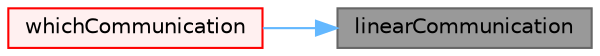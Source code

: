 digraph "linearCommunication"
{
 // LATEX_PDF_SIZE
  bgcolor="transparent";
  edge [fontname=Helvetica,fontsize=10,labelfontname=Helvetica,labelfontsize=10];
  node [fontname=Helvetica,fontsize=10,shape=box,height=0.2,width=0.4];
  rankdir="RL";
  Node1 [id="Node000001",label="linearCommunication",height=0.2,width=0.4,color="gray40", fillcolor="grey60", style="filled", fontcolor="black",tooltip=" "];
  Node1 -> Node2 [id="edge1_Node000001_Node000002",dir="back",color="steelblue1",style="solid",tooltip=" "];
  Node2 [id="Node000002",label="whichCommunication",height=0.2,width=0.4,color="red", fillcolor="#FFF0F0", style="filled",URL="$classFoam_1_1UPstream.html#aca49c35531fd8d65b2079ff325ea8bb5",tooltip=" "];
}
